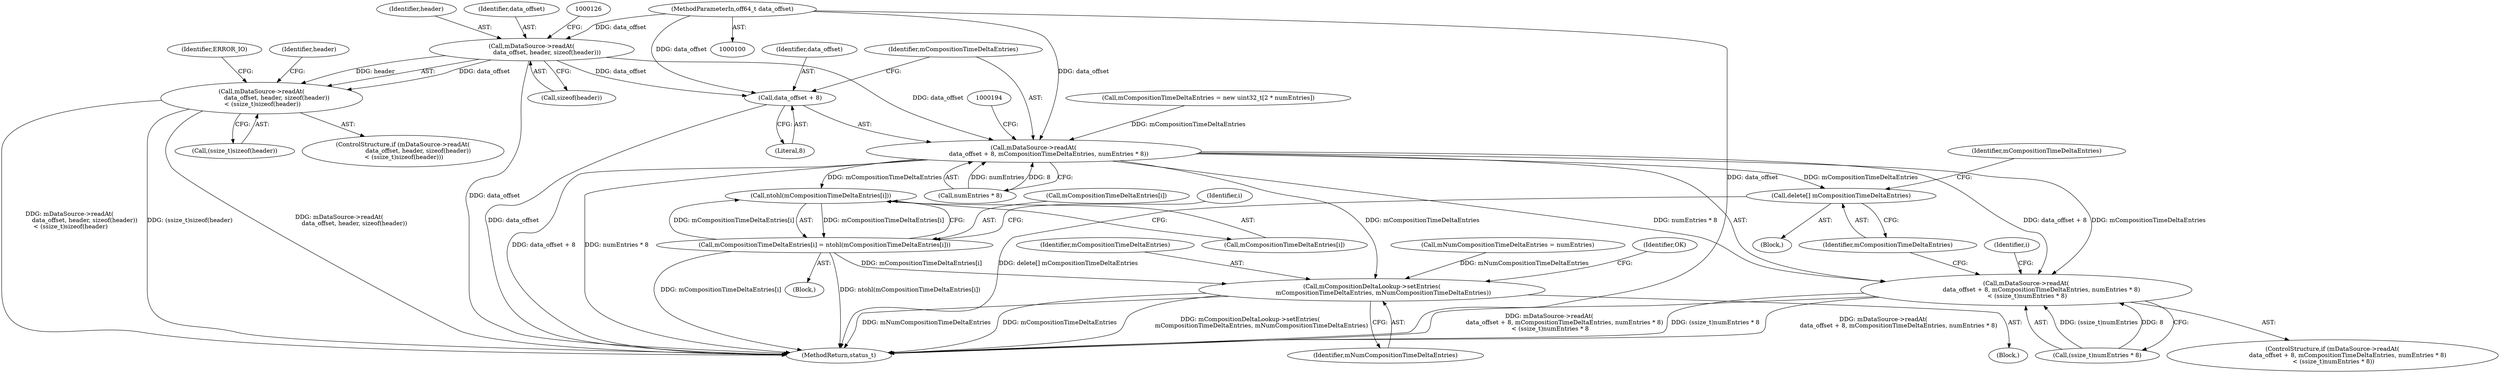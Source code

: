 digraph "0_Android_edd4a76eb4747bd19ed122df46fa46b452c12a0d@API" {
"1000120" [label="(Call,mDataSource->readAt(\n                data_offset, header, sizeof(header)))"];
"1000101" [label="(MethodParameterIn,off64_t data_offset)"];
"1000119" [label="(Call,mDataSource->readAt(\n                data_offset, header, sizeof(header))\n < (ssize_t)sizeof(header))"];
"1000184" [label="(Call,mDataSource->readAt(\n                data_offset + 8, mCompositionTimeDeltaEntries, numEntries * 8))"];
"1000183" [label="(Call,mDataSource->readAt(\n                data_offset + 8, mCompositionTimeDeltaEntries, numEntries * 8)\n < (ssize_t)numEntries * 8)"];
"1000198" [label="(Call,delete[] mCompositionTimeDeltaEntries)"];
"1000222" [label="(Call,ntohl(mCompositionTimeDeltaEntries[i]))"];
"1000218" [label="(Call,mCompositionTimeDeltaEntries[i] = ntohl(mCompositionTimeDeltaEntries[i]))"];
"1000226" [label="(Call,mCompositionDeltaLookup->setEntries(\n            mCompositionTimeDeltaEntries, mNumCompositionTimeDeltaEntries))"];
"1000185" [label="(Call,data_offset + 8)"];
"1000199" [label="(Identifier,mCompositionTimeDeltaEntries)"];
"1000218" [label="(Call,mCompositionTimeDeltaEntries[i] = ntohl(mCompositionTimeDeltaEntries[i]))"];
"1000219" [label="(Call,mCompositionTimeDeltaEntries[i])"];
"1000217" [label="(Block,)"];
"1000118" [label="(ControlStructure,if (mDataSource->readAt(\n                data_offset, header, sizeof(header))\n < (ssize_t)sizeof(header)))"];
"1000183" [label="(Call,mDataSource->readAt(\n                data_offset + 8, mCompositionTimeDeltaEntries, numEntries * 8)\n < (ssize_t)numEntries * 8)"];
"1000119" [label="(Call,mDataSource->readAt(\n                data_offset, header, sizeof(header))\n < (ssize_t)sizeof(header))"];
"1000216" [label="(Identifier,i)"];
"1000208" [label="(Identifier,i)"];
"1000159" [label="(Call,mNumCompositionTimeDeltaEntries = numEntries)"];
"1000120" [label="(Call,mDataSource->readAt(\n                data_offset, header, sizeof(header)))"];
"1000125" [label="(Call,(ssize_t)sizeof(header))"];
"1000230" [label="(Identifier,OK)"];
"1000201" [label="(Identifier,mCompositionTimeDeltaEntries)"];
"1000103" [label="(Block,)"];
"1000122" [label="(Identifier,header)"];
"1000189" [label="(Call,numEntries * 8)"];
"1000226" [label="(Call,mCompositionDeltaLookup->setEntries(\n            mCompositionTimeDeltaEntries, mNumCompositionTimeDeltaEntries))"];
"1000186" [label="(Identifier,data_offset)"];
"1000185" [label="(Call,data_offset + 8)"];
"1000135" [label="(Identifier,header)"];
"1000198" [label="(Call,delete[] mCompositionTimeDeltaEntries)"];
"1000123" [label="(Call,sizeof(header))"];
"1000222" [label="(Call,ntohl(mCompositionTimeDeltaEntries[i]))"];
"1000228" [label="(Identifier,mNumCompositionTimeDeltaEntries)"];
"1000184" [label="(Call,mDataSource->readAt(\n                data_offset + 8, mCompositionTimeDeltaEntries, numEntries * 8))"];
"1000188" [label="(Identifier,mCompositionTimeDeltaEntries)"];
"1000192" [label="(Call,(ssize_t)numEntries * 8)"];
"1000223" [label="(Call,mCompositionTimeDeltaEntries[i])"];
"1000227" [label="(Identifier,mCompositionTimeDeltaEntries)"];
"1000187" [label="(Literal,8)"];
"1000178" [label="(Call,mCompositionTimeDeltaEntries = new uint32_t[2 * numEntries])"];
"1000231" [label="(MethodReturn,status_t)"];
"1000131" [label="(Identifier,ERROR_IO)"];
"1000182" [label="(ControlStructure,if (mDataSource->readAt(\n                data_offset + 8, mCompositionTimeDeltaEntries, numEntries * 8)\n < (ssize_t)numEntries * 8))"];
"1000121" [label="(Identifier,data_offset)"];
"1000197" [label="(Block,)"];
"1000101" [label="(MethodParameterIn,off64_t data_offset)"];
"1000120" -> "1000119"  [label="AST: "];
"1000120" -> "1000123"  [label="CFG: "];
"1000121" -> "1000120"  [label="AST: "];
"1000122" -> "1000120"  [label="AST: "];
"1000123" -> "1000120"  [label="AST: "];
"1000126" -> "1000120"  [label="CFG: "];
"1000120" -> "1000231"  [label="DDG: data_offset"];
"1000120" -> "1000119"  [label="DDG: data_offset"];
"1000120" -> "1000119"  [label="DDG: header"];
"1000101" -> "1000120"  [label="DDG: data_offset"];
"1000120" -> "1000184"  [label="DDG: data_offset"];
"1000120" -> "1000185"  [label="DDG: data_offset"];
"1000101" -> "1000100"  [label="AST: "];
"1000101" -> "1000231"  [label="DDG: data_offset"];
"1000101" -> "1000184"  [label="DDG: data_offset"];
"1000101" -> "1000185"  [label="DDG: data_offset"];
"1000119" -> "1000118"  [label="AST: "];
"1000119" -> "1000125"  [label="CFG: "];
"1000125" -> "1000119"  [label="AST: "];
"1000131" -> "1000119"  [label="CFG: "];
"1000135" -> "1000119"  [label="CFG: "];
"1000119" -> "1000231"  [label="DDG: mDataSource->readAt(\n                data_offset, header, sizeof(header))\n < (ssize_t)sizeof(header)"];
"1000119" -> "1000231"  [label="DDG: (ssize_t)sizeof(header)"];
"1000119" -> "1000231"  [label="DDG: mDataSource->readAt(\n                data_offset, header, sizeof(header))"];
"1000184" -> "1000183"  [label="AST: "];
"1000184" -> "1000189"  [label="CFG: "];
"1000185" -> "1000184"  [label="AST: "];
"1000188" -> "1000184"  [label="AST: "];
"1000189" -> "1000184"  [label="AST: "];
"1000194" -> "1000184"  [label="CFG: "];
"1000184" -> "1000231"  [label="DDG: data_offset + 8"];
"1000184" -> "1000231"  [label="DDG: numEntries * 8"];
"1000184" -> "1000183"  [label="DDG: data_offset + 8"];
"1000184" -> "1000183"  [label="DDG: mCompositionTimeDeltaEntries"];
"1000184" -> "1000183"  [label="DDG: numEntries * 8"];
"1000178" -> "1000184"  [label="DDG: mCompositionTimeDeltaEntries"];
"1000189" -> "1000184"  [label="DDG: numEntries"];
"1000189" -> "1000184"  [label="DDG: 8"];
"1000184" -> "1000198"  [label="DDG: mCompositionTimeDeltaEntries"];
"1000184" -> "1000222"  [label="DDG: mCompositionTimeDeltaEntries"];
"1000184" -> "1000226"  [label="DDG: mCompositionTimeDeltaEntries"];
"1000183" -> "1000182"  [label="AST: "];
"1000183" -> "1000192"  [label="CFG: "];
"1000192" -> "1000183"  [label="AST: "];
"1000199" -> "1000183"  [label="CFG: "];
"1000208" -> "1000183"  [label="CFG: "];
"1000183" -> "1000231"  [label="DDG: mDataSource->readAt(\n                data_offset + 8, mCompositionTimeDeltaEntries, numEntries * 8)"];
"1000183" -> "1000231"  [label="DDG: mDataSource->readAt(\n                data_offset + 8, mCompositionTimeDeltaEntries, numEntries * 8)\n < (ssize_t)numEntries * 8"];
"1000183" -> "1000231"  [label="DDG: (ssize_t)numEntries * 8"];
"1000192" -> "1000183"  [label="DDG: (ssize_t)numEntries"];
"1000192" -> "1000183"  [label="DDG: 8"];
"1000198" -> "1000197"  [label="AST: "];
"1000198" -> "1000199"  [label="CFG: "];
"1000199" -> "1000198"  [label="AST: "];
"1000201" -> "1000198"  [label="CFG: "];
"1000198" -> "1000231"  [label="DDG: delete[] mCompositionTimeDeltaEntries"];
"1000222" -> "1000218"  [label="AST: "];
"1000222" -> "1000223"  [label="CFG: "];
"1000223" -> "1000222"  [label="AST: "];
"1000218" -> "1000222"  [label="CFG: "];
"1000222" -> "1000218"  [label="DDG: mCompositionTimeDeltaEntries[i]"];
"1000218" -> "1000222"  [label="DDG: mCompositionTimeDeltaEntries[i]"];
"1000218" -> "1000217"  [label="AST: "];
"1000219" -> "1000218"  [label="AST: "];
"1000216" -> "1000218"  [label="CFG: "];
"1000218" -> "1000231"  [label="DDG: mCompositionTimeDeltaEntries[i]"];
"1000218" -> "1000231"  [label="DDG: ntohl(mCompositionTimeDeltaEntries[i])"];
"1000218" -> "1000226"  [label="DDG: mCompositionTimeDeltaEntries[i]"];
"1000226" -> "1000103"  [label="AST: "];
"1000226" -> "1000228"  [label="CFG: "];
"1000227" -> "1000226"  [label="AST: "];
"1000228" -> "1000226"  [label="AST: "];
"1000230" -> "1000226"  [label="CFG: "];
"1000226" -> "1000231"  [label="DDG: mCompositionTimeDeltaEntries"];
"1000226" -> "1000231"  [label="DDG: mCompositionDeltaLookup->setEntries(\n            mCompositionTimeDeltaEntries, mNumCompositionTimeDeltaEntries)"];
"1000226" -> "1000231"  [label="DDG: mNumCompositionTimeDeltaEntries"];
"1000159" -> "1000226"  [label="DDG: mNumCompositionTimeDeltaEntries"];
"1000185" -> "1000187"  [label="CFG: "];
"1000186" -> "1000185"  [label="AST: "];
"1000187" -> "1000185"  [label="AST: "];
"1000188" -> "1000185"  [label="CFG: "];
"1000185" -> "1000231"  [label="DDG: data_offset"];
}
